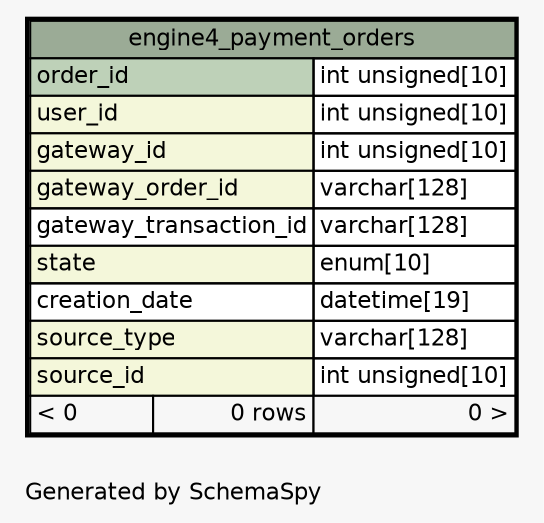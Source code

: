 // dot 2.38.0 on Windows 10 10.0
// SchemaSpy rev 590
digraph "oneDegreeRelationshipsDiagram" {
  graph [
    rankdir="RL"
    bgcolor="#f7f7f7"
    label="\nGenerated by SchemaSpy"
    labeljust="l"
    nodesep="0.18"
    ranksep="0.46"
    fontname="Helvetica"
    fontsize="11"
  ];
  node [
    fontname="Helvetica"
    fontsize="11"
    shape="plaintext"
  ];
  edge [
    arrowsize="0.8"
  ];
  "engine4_payment_orders" [
    label=<
    <TABLE BORDER="2" CELLBORDER="1" CELLSPACING="0" BGCOLOR="#ffffff">
      <TR><TD COLSPAN="3" BGCOLOR="#9bab96" ALIGN="CENTER">engine4_payment_orders</TD></TR>
      <TR><TD PORT="order_id" COLSPAN="2" BGCOLOR="#bed1b8" ALIGN="LEFT">order_id</TD><TD PORT="order_id.type" ALIGN="LEFT">int unsigned[10]</TD></TR>
      <TR><TD PORT="user_id" COLSPAN="2" BGCOLOR="#f4f7da" ALIGN="LEFT">user_id</TD><TD PORT="user_id.type" ALIGN="LEFT">int unsigned[10]</TD></TR>
      <TR><TD PORT="gateway_id" COLSPAN="2" BGCOLOR="#f4f7da" ALIGN="LEFT">gateway_id</TD><TD PORT="gateway_id.type" ALIGN="LEFT">int unsigned[10]</TD></TR>
      <TR><TD PORT="gateway_order_id" COLSPAN="2" BGCOLOR="#f4f7da" ALIGN="LEFT">gateway_order_id</TD><TD PORT="gateway_order_id.type" ALIGN="LEFT">varchar[128]</TD></TR>
      <TR><TD PORT="gateway_transaction_id" COLSPAN="2" ALIGN="LEFT">gateway_transaction_id</TD><TD PORT="gateway_transaction_id.type" ALIGN="LEFT">varchar[128]</TD></TR>
      <TR><TD PORT="state" COLSPAN="2" BGCOLOR="#f4f7da" ALIGN="LEFT">state</TD><TD PORT="state.type" ALIGN="LEFT">enum[10]</TD></TR>
      <TR><TD PORT="creation_date" COLSPAN="2" ALIGN="LEFT">creation_date</TD><TD PORT="creation_date.type" ALIGN="LEFT">datetime[19]</TD></TR>
      <TR><TD PORT="source_type" COLSPAN="2" BGCOLOR="#f4f7da" ALIGN="LEFT">source_type</TD><TD PORT="source_type.type" ALIGN="LEFT">varchar[128]</TD></TR>
      <TR><TD PORT="source_id" COLSPAN="2" BGCOLOR="#f4f7da" ALIGN="LEFT">source_id</TD><TD PORT="source_id.type" ALIGN="LEFT">int unsigned[10]</TD></TR>
      <TR><TD ALIGN="LEFT" BGCOLOR="#f7f7f7">&lt; 0</TD><TD ALIGN="RIGHT" BGCOLOR="#f7f7f7">0 rows</TD><TD ALIGN="RIGHT" BGCOLOR="#f7f7f7">0 &gt;</TD></TR>
    </TABLE>>
    URL="engine4_payment_orders.html"
    tooltip="engine4_payment_orders"
  ];
}

